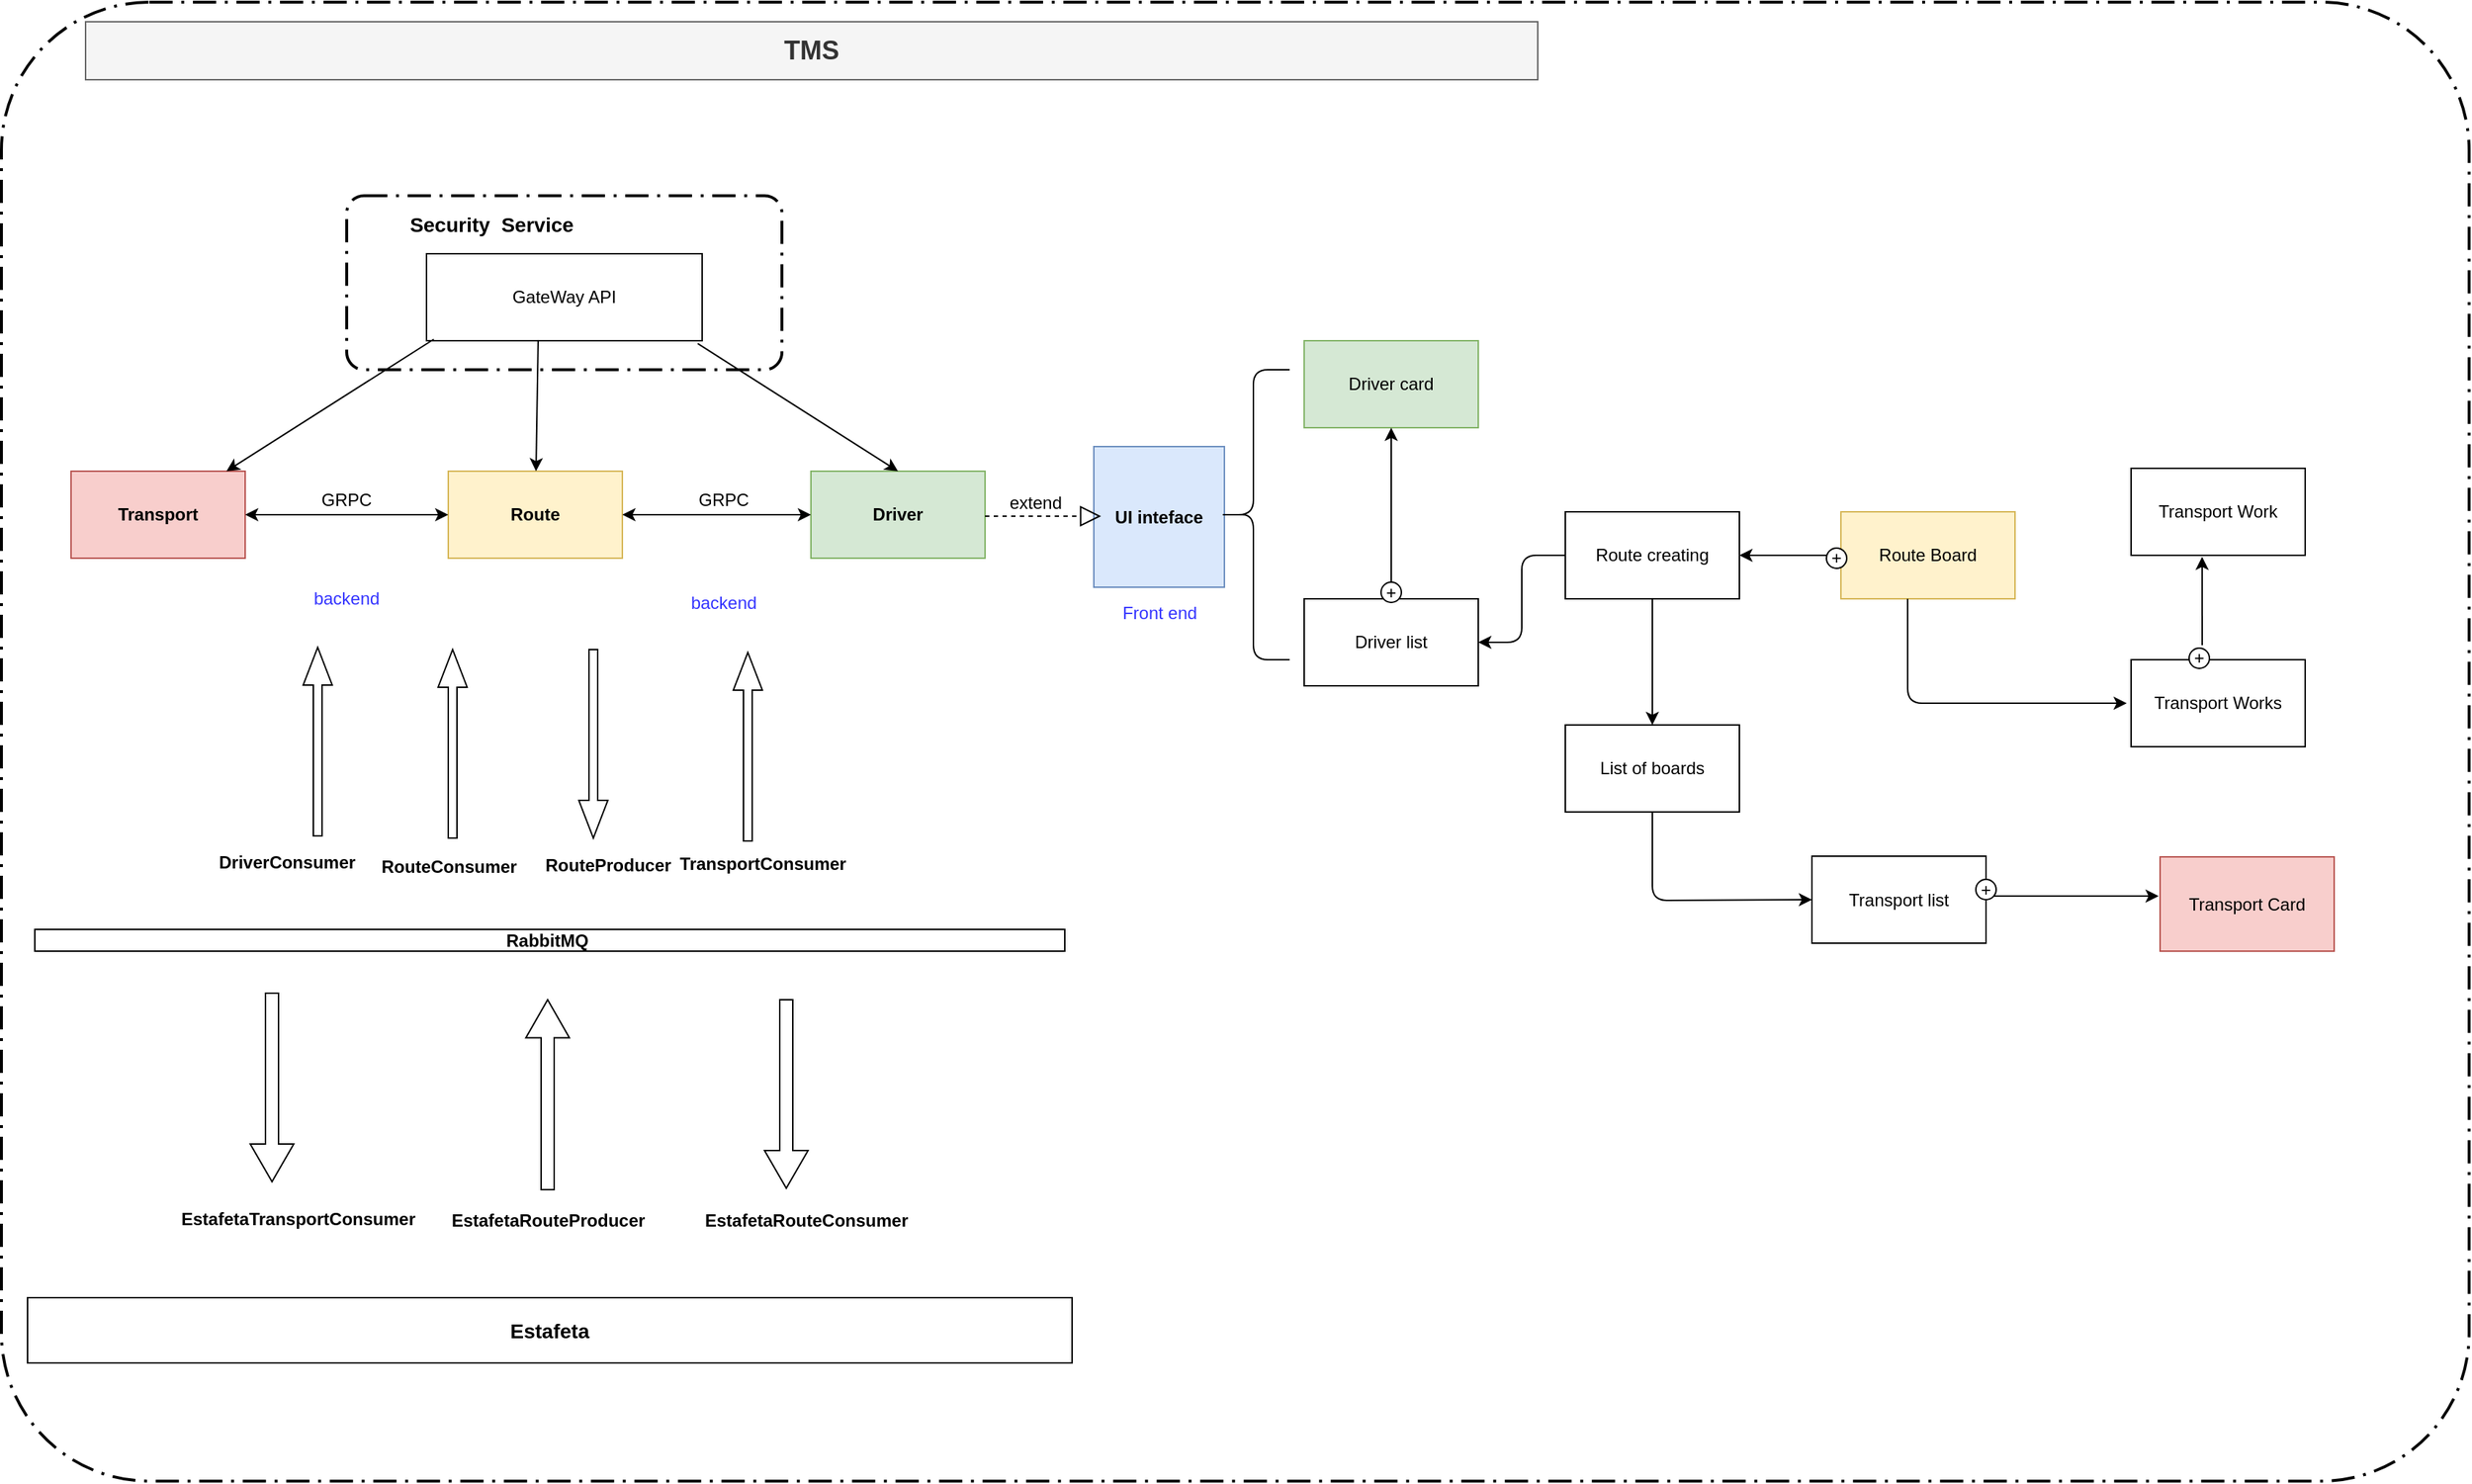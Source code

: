 <mxfile version="12.2.6" type="github" pages="1">
  <diagram name="Page-1" id="5f0bae14-7c28-e335-631c-24af17079c00">
    <mxGraphModel dx="1662" dy="1644" grid="1" gridSize="10" guides="1" tooltips="1" connect="1" arrows="1" fold="1" page="1" pageScale="1" pageWidth="1100" pageHeight="850" background="#ffffff" math="0" shadow="0">
      <root>
        <mxCell id="0"/>
        <mxCell id="1" parent="0"/>
        <mxCell id="9U_FHvRIvwocUFl6-Jfe-98" value="" style="rounded=1;arcSize=10;dashed=1;strokeColor=#000000;fillColor=none;gradientColor=none;dashPattern=8 3 1 3;strokeWidth=2;" parent="1" vertex="1">
          <mxGeometry x="380" width="300" height="120" as="geometry"/>
        </mxCell>
        <mxCell id="9U_FHvRIvwocUFl6-Jfe-103" value="" style="rounded=1;arcSize=10;dashed=1;strokeColor=#000000;fillColor=none;gradientColor=none;dashPattern=8 3 1 3;strokeWidth=2;" parent="1" vertex="1">
          <mxGeometry x="142" y="-133.5" width="1701" height="1020" as="geometry"/>
        </mxCell>
        <mxCell id="9U_FHvRIvwocUFl6-Jfe-1" value="GateWay API" style="rounded=0;whiteSpace=wrap;html=1;" parent="1" vertex="1">
          <mxGeometry x="435" y="40" width="190" height="60" as="geometry"/>
        </mxCell>
        <mxCell id="9U_FHvRIvwocUFl6-Jfe-2" value="&lt;b&gt;Transport&lt;/b&gt;" style="rounded=0;whiteSpace=wrap;html=1;fillColor=#f8cecc;strokeColor=#b85450;" parent="1" vertex="1">
          <mxGeometry x="190" y="190" width="120" height="60" as="geometry"/>
        </mxCell>
        <mxCell id="9U_FHvRIvwocUFl6-Jfe-3" value="&lt;b&gt;Route&lt;/b&gt;" style="rounded=0;whiteSpace=wrap;html=1;fillColor=#fff2cc;strokeColor=#d6b656;" parent="1" vertex="1">
          <mxGeometry x="450" y="190" width="120" height="60" as="geometry"/>
        </mxCell>
        <mxCell id="9U_FHvRIvwocUFl6-Jfe-4" value="&lt;b&gt;Driver&lt;/b&gt;" style="rounded=0;whiteSpace=wrap;html=1;fillColor=#d5e8d4;strokeColor=#82b366;" parent="1" vertex="1">
          <mxGeometry x="700" y="190" width="120" height="60" as="geometry"/>
        </mxCell>
        <mxCell id="9U_FHvRIvwocUFl6-Jfe-5" value="" style="endArrow=classic;html=1;" parent="1" target="9U_FHvRIvwocUFl6-Jfe-2" edge="1">
          <mxGeometry width="50" height="50" relative="1" as="geometry">
            <mxPoint x="440" y="99" as="sourcePoint"/>
            <mxPoint x="190" y="80" as="targetPoint"/>
          </mxGeometry>
        </mxCell>
        <mxCell id="9U_FHvRIvwocUFl6-Jfe-6" value="" style="endArrow=classic;html=1;exitX=0.405;exitY=1;exitDx=0;exitDy=0;exitPerimeter=0;" parent="1" source="9U_FHvRIvwocUFl6-Jfe-1" target="9U_FHvRIvwocUFl6-Jfe-3" edge="1">
          <mxGeometry width="50" height="50" relative="1" as="geometry">
            <mxPoint x="630" y="160" as="sourcePoint"/>
            <mxPoint x="680" y="110" as="targetPoint"/>
          </mxGeometry>
        </mxCell>
        <mxCell id="9U_FHvRIvwocUFl6-Jfe-7" value="" style="endArrow=classic;html=1;exitX=0.984;exitY=1.033;exitDx=0;exitDy=0;entryX=0.5;entryY=0;entryDx=0;entryDy=0;exitPerimeter=0;" parent="1" source="9U_FHvRIvwocUFl6-Jfe-1" target="9U_FHvRIvwocUFl6-Jfe-4" edge="1">
          <mxGeometry width="50" height="50" relative="1" as="geometry">
            <mxPoint x="660" y="240" as="sourcePoint"/>
            <mxPoint x="710" y="190" as="targetPoint"/>
          </mxGeometry>
        </mxCell>
        <mxCell id="9U_FHvRIvwocUFl6-Jfe-8" value="&lt;b&gt;RabbitMQ&amp;nbsp;&lt;/b&gt;" style="rounded=0;whiteSpace=wrap;html=1;" parent="1" vertex="1">
          <mxGeometry x="165" y="506" width="710" height="15" as="geometry"/>
        </mxCell>
        <mxCell id="9U_FHvRIvwocUFl6-Jfe-12" value="&lt;b&gt;&lt;font style=&quot;font-size: 14px&quot;&gt;Estafeta&lt;/font&gt;&lt;/b&gt;" style="rounded=0;whiteSpace=wrap;html=1;" parent="1" vertex="1">
          <mxGeometry x="160" y="760" width="720" height="45" as="geometry"/>
        </mxCell>
        <mxCell id="9U_FHvRIvwocUFl6-Jfe-13" value="" style="endArrow=classic;startArrow=classic;html=1;exitX=1;exitY=0.5;exitDx=0;exitDy=0;entryX=0;entryY=0.5;entryDx=0;entryDy=0;" parent="1" source="9U_FHvRIvwocUFl6-Jfe-2" target="9U_FHvRIvwocUFl6-Jfe-3" edge="1">
          <mxGeometry width="50" height="50" relative="1" as="geometry">
            <mxPoint x="350" y="250" as="sourcePoint"/>
            <mxPoint x="450" y="220" as="targetPoint"/>
          </mxGeometry>
        </mxCell>
        <mxCell id="9U_FHvRIvwocUFl6-Jfe-14" value="GRPC" style="text;html=1;strokeColor=none;fillColor=none;align=center;verticalAlign=middle;whiteSpace=wrap;rounded=0;" parent="1" vertex="1">
          <mxGeometry x="360" y="200" width="40" height="20" as="geometry"/>
        </mxCell>
        <mxCell id="9U_FHvRIvwocUFl6-Jfe-15" value="" style="endArrow=classic;startArrow=classic;html=1;exitX=1;exitY=0.5;exitDx=0;exitDy=0;entryX=0;entryY=0.5;entryDx=0;entryDy=0;" parent="1" source="9U_FHvRIvwocUFl6-Jfe-3" target="9U_FHvRIvwocUFl6-Jfe-4" edge="1">
          <mxGeometry width="50" height="50" relative="1" as="geometry">
            <mxPoint x="630" y="270" as="sourcePoint"/>
            <mxPoint x="680" y="220" as="targetPoint"/>
          </mxGeometry>
        </mxCell>
        <mxCell id="9U_FHvRIvwocUFl6-Jfe-16" value="GRPC" style="text;html=1;strokeColor=none;fillColor=none;align=center;verticalAlign=middle;whiteSpace=wrap;rounded=0;" parent="1" vertex="1">
          <mxGeometry x="620" y="200" width="40" height="20" as="geometry"/>
        </mxCell>
        <mxCell id="9U_FHvRIvwocUFl6-Jfe-26" value="&lt;b&gt;EstafetaRouteProducer&lt;/b&gt;" style="text;html=1;strokeColor=none;fillColor=none;align=center;verticalAlign=middle;whiteSpace=wrap;rounded=0;" parent="1" vertex="1">
          <mxGeometry x="498.5" y="696.5" width="40" height="20" as="geometry"/>
        </mxCell>
        <mxCell id="9U_FHvRIvwocUFl6-Jfe-27" value="&lt;b&gt;EstafetaRouteConsumer&lt;/b&gt;" style="text;html=1;strokeColor=none;fillColor=none;align=center;verticalAlign=middle;whiteSpace=wrap;rounded=0;" parent="1" vertex="1">
          <mxGeometry x="676.5" y="696.5" width="40" height="20" as="geometry"/>
        </mxCell>
        <mxCell id="9U_FHvRIvwocUFl6-Jfe-28" value="" style="shape=singleArrow;direction=north;whiteSpace=wrap;html=1;" parent="1" vertex="1">
          <mxGeometry x="503.5" y="554.5" width="30" height="131" as="geometry"/>
        </mxCell>
        <mxCell id="9U_FHvRIvwocUFl6-Jfe-29" value="" style="shape=singleArrow;direction=south;whiteSpace=wrap;html=1;" parent="1" vertex="1">
          <mxGeometry x="668" y="554.5" width="30" height="130" as="geometry"/>
        </mxCell>
        <mxCell id="9U_FHvRIvwocUFl6-Jfe-33" value="&lt;b&gt;UI inteface&lt;/b&gt;" style="rounded=0;whiteSpace=wrap;html=1;fillColor=#dae8fc;strokeColor=#6c8ebf;" parent="1" vertex="1">
          <mxGeometry x="895" y="173" width="90" height="97" as="geometry"/>
        </mxCell>
        <mxCell id="9U_FHvRIvwocUFl6-Jfe-34" value="&lt;font color=&quot;#3333ff&quot;&gt;backend&lt;/font&gt;" style="text;html=1;strokeColor=none;fillColor=none;align=center;verticalAlign=middle;whiteSpace=wrap;rounded=0;" parent="1" vertex="1">
          <mxGeometry x="360" y="268" width="40" height="20" as="geometry"/>
        </mxCell>
        <mxCell id="9U_FHvRIvwocUFl6-Jfe-35" value="&lt;font color=&quot;#3333ff&quot;&gt;backend&lt;/font&gt;" style="text;html=1;strokeColor=none;fillColor=none;align=center;verticalAlign=middle;whiteSpace=wrap;rounded=0;" parent="1" vertex="1">
          <mxGeometry x="620" y="270.5" width="40" height="20" as="geometry"/>
        </mxCell>
        <mxCell id="9U_FHvRIvwocUFl6-Jfe-36" value="Driver card" style="rounded=0;whiteSpace=wrap;html=1;fillColor=#d5e8d4;strokeColor=#82b366;" parent="1" vertex="1">
          <mxGeometry x="1040" y="100" width="120" height="60" as="geometry"/>
        </mxCell>
        <mxCell id="9U_FHvRIvwocUFl6-Jfe-37" value="Driver list" style="rounded=0;whiteSpace=wrap;html=1;" parent="1" vertex="1">
          <mxGeometry x="1040" y="278" width="120" height="60" as="geometry"/>
        </mxCell>
        <mxCell id="9U_FHvRIvwocUFl6-Jfe-38" value="&lt;font color=&quot;#3333ff&quot;&gt;Front end&lt;/font&gt;" style="text;html=1;strokeColor=none;fillColor=none;align=center;verticalAlign=middle;whiteSpace=wrap;rounded=0;" parent="1" vertex="1">
          <mxGeometry x="887.5" y="278" width="105" height="20" as="geometry"/>
        </mxCell>
        <mxCell id="9U_FHvRIvwocUFl6-Jfe-41" value="Route creating" style="rounded=0;whiteSpace=wrap;html=1;" parent="1" vertex="1">
          <mxGeometry x="1220" y="218" width="120" height="60" as="geometry"/>
        </mxCell>
        <mxCell id="9U_FHvRIvwocUFl6-Jfe-42" value="Route Board" style="rounded=0;whiteSpace=wrap;html=1;fillColor=#fff2cc;strokeColor=#d6b656;" parent="1" vertex="1">
          <mxGeometry x="1410" y="218" width="120" height="60" as="geometry"/>
        </mxCell>
        <mxCell id="9U_FHvRIvwocUFl6-Jfe-45" value="List of boards" style="rounded=0;whiteSpace=wrap;html=1;" parent="1" vertex="1">
          <mxGeometry x="1220" y="365" width="120" height="60" as="geometry"/>
        </mxCell>
        <mxCell id="9U_FHvRIvwocUFl6-Jfe-46" value="Transport list" style="rounded=0;whiteSpace=wrap;html=1;" parent="1" vertex="1">
          <mxGeometry x="1390" y="455.5" width="120" height="60" as="geometry"/>
        </mxCell>
        <mxCell id="9U_FHvRIvwocUFl6-Jfe-47" value="" style="endArrow=classic;html=1;" parent="1" edge="1">
          <mxGeometry width="50" height="50" relative="1" as="geometry">
            <mxPoint x="1510" y="483" as="sourcePoint"/>
            <mxPoint x="1629" y="483" as="targetPoint"/>
          </mxGeometry>
        </mxCell>
        <mxCell id="9U_FHvRIvwocUFl6-Jfe-48" value="Transport Card" style="rounded=0;whiteSpace=wrap;html=1;fillColor=#f8cecc;strokeColor=#b85450;" parent="1" vertex="1">
          <mxGeometry x="1630" y="456" width="120" height="65" as="geometry"/>
        </mxCell>
        <mxCell id="9U_FHvRIvwocUFl6-Jfe-49" value="Transport Work" style="rounded=0;whiteSpace=wrap;html=1;" parent="1" vertex="1">
          <mxGeometry x="1610" y="188" width="120" height="60" as="geometry"/>
        </mxCell>
        <mxCell id="9U_FHvRIvwocUFl6-Jfe-50" value="Transport Works" style="rounded=0;whiteSpace=wrap;html=1;" parent="1" vertex="1">
          <mxGeometry x="1610" y="320" width="120" height="60" as="geometry"/>
        </mxCell>
        <mxCell id="9U_FHvRIvwocUFl6-Jfe-54" value="+" style="ellipse;whiteSpace=wrap;html=1;aspect=fixed;" parent="1" vertex="1">
          <mxGeometry x="1650" y="312" width="14" height="14" as="geometry"/>
        </mxCell>
        <mxCell id="9U_FHvRIvwocUFl6-Jfe-55" value="" style="edgeStyle=elbowEdgeStyle;elbow=vertical;endArrow=classic;html=1;exitX=0.392;exitY=-0.017;exitDx=0;exitDy=0;exitPerimeter=0;" parent="1" source="9U_FHvRIvwocUFl6-Jfe-50" target="9U_FHvRIvwocUFl6-Jfe-54" edge="1">
          <mxGeometry width="50" height="50" relative="1" as="geometry">
            <mxPoint x="1657" y="319" as="sourcePoint"/>
            <mxPoint x="1700" y="250" as="targetPoint"/>
          </mxGeometry>
        </mxCell>
        <mxCell id="9U_FHvRIvwocUFl6-Jfe-57" value="+" style="ellipse;whiteSpace=wrap;html=1;aspect=fixed;" parent="1" vertex="1">
          <mxGeometry x="1093" y="266.5" width="14" height="14" as="geometry"/>
        </mxCell>
        <mxCell id="9U_FHvRIvwocUFl6-Jfe-59" value="" style="edgeStyle=elbowEdgeStyle;elbow=vertical;endArrow=classic;html=1;entryX=1;entryY=0.5;entryDx=0;entryDy=0;exitX=0;exitY=0.5;exitDx=0;exitDy=0;" parent="1" source="9U_FHvRIvwocUFl6-Jfe-41" target="9U_FHvRIvwocUFl6-Jfe-37" edge="1">
          <mxGeometry width="50" height="50" relative="1" as="geometry">
            <mxPoint x="1220" y="360" as="sourcePoint"/>
            <mxPoint x="1270" y="310" as="targetPoint"/>
          </mxGeometry>
        </mxCell>
        <mxCell id="9U_FHvRIvwocUFl6-Jfe-62" value="" style="edgeStyle=elbowEdgeStyle;elbow=vertical;endArrow=classic;html=1;" parent="1" source="9U_FHvRIvwocUFl6-Jfe-42" target="9U_FHvRIvwocUFl6-Jfe-41" edge="1">
          <mxGeometry width="50" height="50" relative="1" as="geometry">
            <mxPoint x="1490" y="190" as="sourcePoint"/>
            <mxPoint x="1400" y="150" as="targetPoint"/>
          </mxGeometry>
        </mxCell>
        <mxCell id="9U_FHvRIvwocUFl6-Jfe-63" value="+" style="ellipse;whiteSpace=wrap;html=1;aspect=fixed;" parent="1" vertex="1">
          <mxGeometry x="1400" y="243" width="14" height="14" as="geometry"/>
        </mxCell>
        <mxCell id="9U_FHvRIvwocUFl6-Jfe-64" value="" style="endArrow=classic;html=1;exitX=0.5;exitY=1;exitDx=0;exitDy=0;entryX=0.5;entryY=0;entryDx=0;entryDy=0;" parent="1" source="9U_FHvRIvwocUFl6-Jfe-41" target="9U_FHvRIvwocUFl6-Jfe-45" edge="1">
          <mxGeometry width="50" height="50" relative="1" as="geometry">
            <mxPoint x="1270" y="370" as="sourcePoint"/>
            <mxPoint x="1320" y="320" as="targetPoint"/>
          </mxGeometry>
        </mxCell>
        <mxCell id="9U_FHvRIvwocUFl6-Jfe-65" value="" style="endArrow=classic;html=1;exitX=0.5;exitY=1;exitDx=0;exitDy=0;entryX=0;entryY=0.5;entryDx=0;entryDy=0;" parent="1" source="9U_FHvRIvwocUFl6-Jfe-45" target="9U_FHvRIvwocUFl6-Jfe-46" edge="1">
          <mxGeometry width="50" height="50" relative="1" as="geometry">
            <mxPoint x="1210" y="500" as="sourcePoint"/>
            <mxPoint x="1390" y="486" as="targetPoint"/>
            <Array as="points">
              <mxPoint x="1280" y="486"/>
            </Array>
          </mxGeometry>
        </mxCell>
        <mxCell id="9U_FHvRIvwocUFl6-Jfe-67" value="" style="endArrow=classic;html=1;exitX=0.383;exitY=1;exitDx=0;exitDy=0;exitPerimeter=0;" parent="1" source="9U_FHvRIvwocUFl6-Jfe-42" edge="1">
          <mxGeometry width="50" height="50" relative="1" as="geometry">
            <mxPoint x="1420" y="350" as="sourcePoint"/>
            <mxPoint x="1607" y="350" as="targetPoint"/>
            <Array as="points">
              <mxPoint x="1456" y="350"/>
            </Array>
          </mxGeometry>
        </mxCell>
        <mxCell id="9U_FHvRIvwocUFl6-Jfe-68" value="" style="endArrow=classic;html=1;exitX=0.5;exitY=0;exitDx=0;exitDy=0;" parent="1" source="9U_FHvRIvwocUFl6-Jfe-57" target="9U_FHvRIvwocUFl6-Jfe-36" edge="1">
          <mxGeometry width="50" height="50" relative="1" as="geometry">
            <mxPoint x="1100" y="260" as="sourcePoint"/>
            <mxPoint x="1130" y="220" as="targetPoint"/>
          </mxGeometry>
        </mxCell>
        <mxCell id="9U_FHvRIvwocUFl6-Jfe-70" value="+" style="ellipse;whiteSpace=wrap;html=1;aspect=fixed;" parent="1" vertex="1">
          <mxGeometry x="1503" y="471.5" width="14" height="14" as="geometry"/>
        </mxCell>
        <mxCell id="9U_FHvRIvwocUFl6-Jfe-74" value="" style="endArrow=classic;html=1;entryX=0.408;entryY=1.017;entryDx=0;entryDy=0;entryPerimeter=0;" parent="1" target="9U_FHvRIvwocUFl6-Jfe-49" edge="1">
          <mxGeometry width="50" height="50" relative="1" as="geometry">
            <mxPoint x="1659" y="310" as="sourcePoint"/>
            <mxPoint x="1660" y="250" as="targetPoint"/>
          </mxGeometry>
        </mxCell>
        <mxCell id="9U_FHvRIvwocUFl6-Jfe-76" value="" style="shape=curlyBracket;whiteSpace=wrap;html=1;rounded=1;" parent="1" vertex="1">
          <mxGeometry x="980" y="120" width="50" height="200" as="geometry"/>
        </mxCell>
        <mxCell id="9U_FHvRIvwocUFl6-Jfe-79" value="&lt;font style=&quot;font-size: 18px&quot;&gt;&lt;b&gt;TMS&lt;/b&gt;&lt;/font&gt;" style="rounded=0;whiteSpace=wrap;html=1;fillColor=#f5f5f5;strokeColor=#666666;fontColor=#333333;" parent="1" vertex="1">
          <mxGeometry x="200" y="-120" width="1001" height="40" as="geometry"/>
        </mxCell>
        <mxCell id="9U_FHvRIvwocUFl6-Jfe-81" value="" style="endArrow=block;dashed=1;endFill=0;endSize=12;html=1;" parent="1" edge="1">
          <mxGeometry width="160" relative="1" as="geometry">
            <mxPoint x="820" y="221" as="sourcePoint"/>
            <mxPoint x="900" y="221" as="targetPoint"/>
          </mxGeometry>
        </mxCell>
        <mxCell id="9U_FHvRIvwocUFl6-Jfe-82" value="extend" style="text;html=1;strokeColor=none;fillColor=none;align=center;verticalAlign=middle;whiteSpace=wrap;rounded=0;" parent="1" vertex="1">
          <mxGeometry x="835" y="201.5" width="40" height="20" as="geometry"/>
        </mxCell>
        <mxCell id="9U_FHvRIvwocUFl6-Jfe-88" value="&lt;b&gt;TransportConsumer&lt;/b&gt;" style="text;html=1;strokeColor=none;fillColor=none;align=center;verticalAlign=middle;whiteSpace=wrap;rounded=0;" parent="1" vertex="1">
          <mxGeometry x="616.5" y="451" width="100" height="20" as="geometry"/>
        </mxCell>
        <mxCell id="9U_FHvRIvwocUFl6-Jfe-91" value="&lt;b&gt;RouteProducer&lt;/b&gt;" style="text;html=1;" parent="1" vertex="1">
          <mxGeometry x="515" y="447.5" width="110" height="30" as="geometry"/>
        </mxCell>
        <mxCell id="9U_FHvRIvwocUFl6-Jfe-92" value="&lt;b&gt;RouteConsumer&lt;/b&gt;" style="text;html=1;" parent="1" vertex="1">
          <mxGeometry x="401.5" y="448.5" width="110" height="30" as="geometry"/>
        </mxCell>
        <mxCell id="9U_FHvRIvwocUFl6-Jfe-93" value="" style="shape=singleArrow;direction=north;whiteSpace=wrap;html=1;" parent="1" vertex="1">
          <mxGeometry x="443" y="313" width="20" height="130" as="geometry"/>
        </mxCell>
        <mxCell id="9U_FHvRIvwocUFl6-Jfe-94" value="" style="shape=singleArrow;direction=south;whiteSpace=wrap;html=1;" parent="1" vertex="1">
          <mxGeometry x="540" y="313" width="20" height="130" as="geometry"/>
        </mxCell>
        <mxCell id="9U_FHvRIvwocUFl6-Jfe-97" value="&lt;b&gt;EstafetaTransportConsumer&lt;/b&gt;" style="text;html=1;" parent="1" vertex="1">
          <mxGeometry x="263.5" y="691.5" width="110" height="30" as="geometry"/>
        </mxCell>
        <mxCell id="9U_FHvRIvwocUFl6-Jfe-99" value="&lt;b&gt;&lt;font style=&quot;font-size: 14px&quot;&gt;Security&amp;nbsp; Service&lt;/font&gt;&lt;/b&gt;" style="text;html=1;strokeColor=none;fillColor=none;align=center;verticalAlign=middle;whiteSpace=wrap;rounded=0;" parent="1" vertex="1">
          <mxGeometry x="410" y="10" width="140" height="20" as="geometry"/>
        </mxCell>
        <mxCell id="EuK43S3NXK1mafAbLH0_-3" value="" style="shape=singleArrow;direction=south;whiteSpace=wrap;html=1;" parent="1" vertex="1">
          <mxGeometry x="313.5" y="550" width="30" height="130" as="geometry"/>
        </mxCell>
        <mxCell id="EuK43S3NXK1mafAbLH0_-5" value="" style="shape=singleArrow;direction=north;whiteSpace=wrap;html=1;" parent="1" vertex="1">
          <mxGeometry x="350" y="311.5" width="20" height="130" as="geometry"/>
        </mxCell>
        <mxCell id="EuK43S3NXK1mafAbLH0_-6" value="&lt;b&gt;DriverConsumer&lt;/b&gt;" style="text;html=1;" parent="1" vertex="1">
          <mxGeometry x="290" y="446" width="110" height="30" as="geometry"/>
        </mxCell>
        <mxCell id="EuK43S3NXK1mafAbLH0_-7" value="" style="shape=singleArrow;direction=north;whiteSpace=wrap;html=1;" parent="1" vertex="1">
          <mxGeometry x="646.5" y="315" width="20" height="130" as="geometry"/>
        </mxCell>
      </root>
    </mxGraphModel>
  </diagram>
</mxfile>

